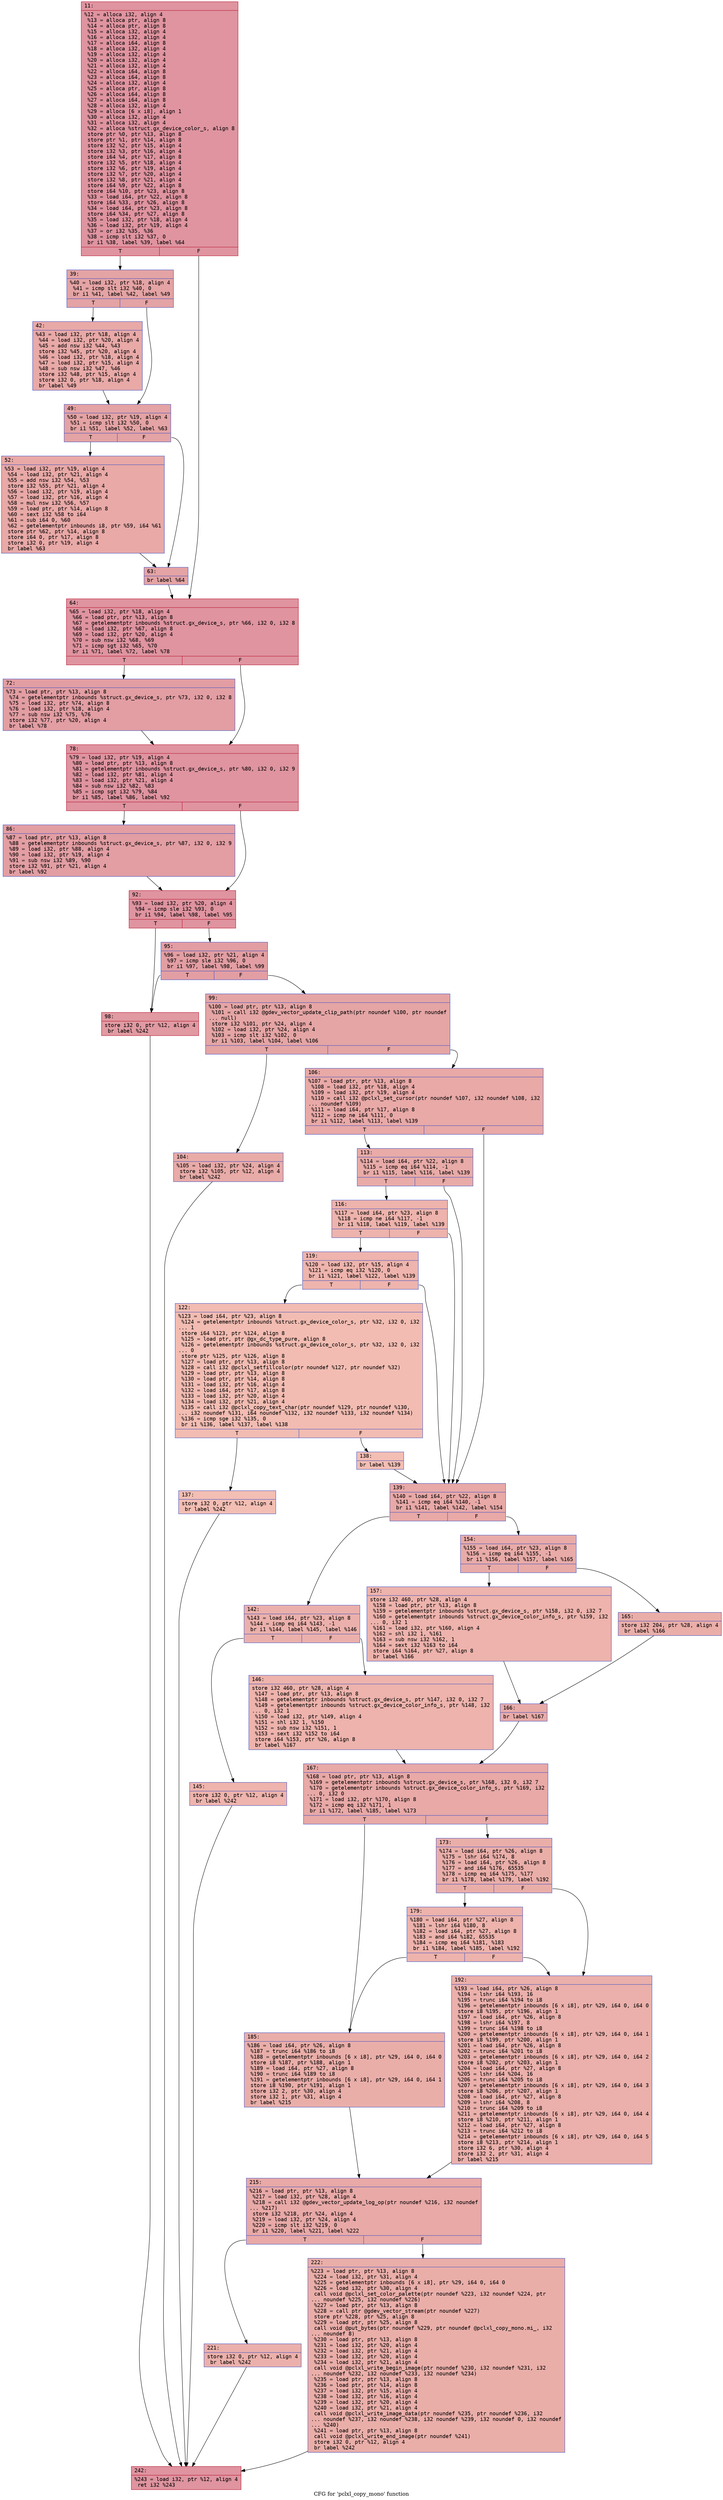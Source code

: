 digraph "CFG for 'pclxl_copy_mono' function" {
	label="CFG for 'pclxl_copy_mono' function";

	Node0x600003bbbc00 [shape=record,color="#b70d28ff", style=filled, fillcolor="#b70d2870" fontname="Courier",label="{11:\l|  %12 = alloca i32, align 4\l  %13 = alloca ptr, align 8\l  %14 = alloca ptr, align 8\l  %15 = alloca i32, align 4\l  %16 = alloca i32, align 4\l  %17 = alloca i64, align 8\l  %18 = alloca i32, align 4\l  %19 = alloca i32, align 4\l  %20 = alloca i32, align 4\l  %21 = alloca i32, align 4\l  %22 = alloca i64, align 8\l  %23 = alloca i64, align 8\l  %24 = alloca i32, align 4\l  %25 = alloca ptr, align 8\l  %26 = alloca i64, align 8\l  %27 = alloca i64, align 8\l  %28 = alloca i32, align 4\l  %29 = alloca [6 x i8], align 1\l  %30 = alloca i32, align 4\l  %31 = alloca i32, align 4\l  %32 = alloca %struct.gx_device_color_s, align 8\l  store ptr %0, ptr %13, align 8\l  store ptr %1, ptr %14, align 8\l  store i32 %2, ptr %15, align 4\l  store i32 %3, ptr %16, align 4\l  store i64 %4, ptr %17, align 8\l  store i32 %5, ptr %18, align 4\l  store i32 %6, ptr %19, align 4\l  store i32 %7, ptr %20, align 4\l  store i32 %8, ptr %21, align 4\l  store i64 %9, ptr %22, align 8\l  store i64 %10, ptr %23, align 8\l  %33 = load i64, ptr %22, align 8\l  store i64 %33, ptr %26, align 8\l  %34 = load i64, ptr %23, align 8\l  store i64 %34, ptr %27, align 8\l  %35 = load i32, ptr %18, align 4\l  %36 = load i32, ptr %19, align 4\l  %37 = or i32 %35, %36\l  %38 = icmp slt i32 %37, 0\l  br i1 %38, label %39, label %64\l|{<s0>T|<s1>F}}"];
	Node0x600003bbbc00:s0 -> Node0x600003bbbc50[tooltip="11 -> 39\nProbability 37.50%" ];
	Node0x600003bbbc00:s1 -> Node0x600003bbbde0[tooltip="11 -> 64\nProbability 62.50%" ];
	Node0x600003bbbc50 [shape=record,color="#3d50c3ff", style=filled, fillcolor="#c32e3170" fontname="Courier",label="{39:\l|  %40 = load i32, ptr %18, align 4\l  %41 = icmp slt i32 %40, 0\l  br i1 %41, label %42, label %49\l|{<s0>T|<s1>F}}"];
	Node0x600003bbbc50:s0 -> Node0x600003bbbca0[tooltip="39 -> 42\nProbability 37.50%" ];
	Node0x600003bbbc50:s1 -> Node0x600003bbbcf0[tooltip="39 -> 49\nProbability 62.50%" ];
	Node0x600003bbbca0 [shape=record,color="#3d50c3ff", style=filled, fillcolor="#ca3b3770" fontname="Courier",label="{42:\l|  %43 = load i32, ptr %18, align 4\l  %44 = load i32, ptr %20, align 4\l  %45 = add nsw i32 %44, %43\l  store i32 %45, ptr %20, align 4\l  %46 = load i32, ptr %18, align 4\l  %47 = load i32, ptr %15, align 4\l  %48 = sub nsw i32 %47, %46\l  store i32 %48, ptr %15, align 4\l  store i32 0, ptr %18, align 4\l  br label %49\l}"];
	Node0x600003bbbca0 -> Node0x600003bbbcf0[tooltip="42 -> 49\nProbability 100.00%" ];
	Node0x600003bbbcf0 [shape=record,color="#3d50c3ff", style=filled, fillcolor="#c32e3170" fontname="Courier",label="{49:\l|  %50 = load i32, ptr %19, align 4\l  %51 = icmp slt i32 %50, 0\l  br i1 %51, label %52, label %63\l|{<s0>T|<s1>F}}"];
	Node0x600003bbbcf0:s0 -> Node0x600003bbbd40[tooltip="49 -> 52\nProbability 37.50%" ];
	Node0x600003bbbcf0:s1 -> Node0x600003bbbd90[tooltip="49 -> 63\nProbability 62.50%" ];
	Node0x600003bbbd40 [shape=record,color="#3d50c3ff", style=filled, fillcolor="#ca3b3770" fontname="Courier",label="{52:\l|  %53 = load i32, ptr %19, align 4\l  %54 = load i32, ptr %21, align 4\l  %55 = add nsw i32 %54, %53\l  store i32 %55, ptr %21, align 4\l  %56 = load i32, ptr %19, align 4\l  %57 = load i32, ptr %16, align 4\l  %58 = mul nsw i32 %56, %57\l  %59 = load ptr, ptr %14, align 8\l  %60 = sext i32 %58 to i64\l  %61 = sub i64 0, %60\l  %62 = getelementptr inbounds i8, ptr %59, i64 %61\l  store ptr %62, ptr %14, align 8\l  store i64 0, ptr %17, align 8\l  store i32 0, ptr %19, align 4\l  br label %63\l}"];
	Node0x600003bbbd40 -> Node0x600003bbbd90[tooltip="52 -> 63\nProbability 100.00%" ];
	Node0x600003bbbd90 [shape=record,color="#3d50c3ff", style=filled, fillcolor="#c32e3170" fontname="Courier",label="{63:\l|  br label %64\l}"];
	Node0x600003bbbd90 -> Node0x600003bbbde0[tooltip="63 -> 64\nProbability 100.00%" ];
	Node0x600003bbbde0 [shape=record,color="#b70d28ff", style=filled, fillcolor="#b70d2870" fontname="Courier",label="{64:\l|  %65 = load i32, ptr %18, align 4\l  %66 = load ptr, ptr %13, align 8\l  %67 = getelementptr inbounds %struct.gx_device_s, ptr %66, i32 0, i32 8\l  %68 = load i32, ptr %67, align 8\l  %69 = load i32, ptr %20, align 4\l  %70 = sub nsw i32 %68, %69\l  %71 = icmp sgt i32 %65, %70\l  br i1 %71, label %72, label %78\l|{<s0>T|<s1>F}}"];
	Node0x600003bbbde0:s0 -> Node0x600003bbbe30[tooltip="64 -> 72\nProbability 50.00%" ];
	Node0x600003bbbde0:s1 -> Node0x600003bbbe80[tooltip="64 -> 78\nProbability 50.00%" ];
	Node0x600003bbbe30 [shape=record,color="#3d50c3ff", style=filled, fillcolor="#be242e70" fontname="Courier",label="{72:\l|  %73 = load ptr, ptr %13, align 8\l  %74 = getelementptr inbounds %struct.gx_device_s, ptr %73, i32 0, i32 8\l  %75 = load i32, ptr %74, align 8\l  %76 = load i32, ptr %18, align 4\l  %77 = sub nsw i32 %75, %76\l  store i32 %77, ptr %20, align 4\l  br label %78\l}"];
	Node0x600003bbbe30 -> Node0x600003bbbe80[tooltip="72 -> 78\nProbability 100.00%" ];
	Node0x600003bbbe80 [shape=record,color="#b70d28ff", style=filled, fillcolor="#b70d2870" fontname="Courier",label="{78:\l|  %79 = load i32, ptr %19, align 4\l  %80 = load ptr, ptr %13, align 8\l  %81 = getelementptr inbounds %struct.gx_device_s, ptr %80, i32 0, i32 9\l  %82 = load i32, ptr %81, align 4\l  %83 = load i32, ptr %21, align 4\l  %84 = sub nsw i32 %82, %83\l  %85 = icmp sgt i32 %79, %84\l  br i1 %85, label %86, label %92\l|{<s0>T|<s1>F}}"];
	Node0x600003bbbe80:s0 -> Node0x600003bbbed0[tooltip="78 -> 86\nProbability 50.00%" ];
	Node0x600003bbbe80:s1 -> Node0x600003bbbf20[tooltip="78 -> 92\nProbability 50.00%" ];
	Node0x600003bbbed0 [shape=record,color="#3d50c3ff", style=filled, fillcolor="#be242e70" fontname="Courier",label="{86:\l|  %87 = load ptr, ptr %13, align 8\l  %88 = getelementptr inbounds %struct.gx_device_s, ptr %87, i32 0, i32 9\l  %89 = load i32, ptr %88, align 4\l  %90 = load i32, ptr %19, align 4\l  %91 = sub nsw i32 %89, %90\l  store i32 %91, ptr %21, align 4\l  br label %92\l}"];
	Node0x600003bbbed0 -> Node0x600003bbbf20[tooltip="86 -> 92\nProbability 100.00%" ];
	Node0x600003bbbf20 [shape=record,color="#b70d28ff", style=filled, fillcolor="#b70d2870" fontname="Courier",label="{92:\l|  %93 = load i32, ptr %20, align 4\l  %94 = icmp sle i32 %93, 0\l  br i1 %94, label %98, label %95\l|{<s0>T|<s1>F}}"];
	Node0x600003bbbf20:s0 -> Node0x600003ba4000[tooltip="92 -> 98\nProbability 50.00%" ];
	Node0x600003bbbf20:s1 -> Node0x600003bbbf70[tooltip="92 -> 95\nProbability 50.00%" ];
	Node0x600003bbbf70 [shape=record,color="#3d50c3ff", style=filled, fillcolor="#be242e70" fontname="Courier",label="{95:\l|  %96 = load i32, ptr %21, align 4\l  %97 = icmp sle i32 %96, 0\l  br i1 %97, label %98, label %99\l|{<s0>T|<s1>F}}"];
	Node0x600003bbbf70:s0 -> Node0x600003ba4000[tooltip="95 -> 98\nProbability 50.00%" ];
	Node0x600003bbbf70:s1 -> Node0x600003ba4050[tooltip="95 -> 99\nProbability 50.00%" ];
	Node0x600003ba4000 [shape=record,color="#b70d28ff", style=filled, fillcolor="#bb1b2c70" fontname="Courier",label="{98:\l|  store i32 0, ptr %12, align 4\l  br label %242\l}"];
	Node0x600003ba4000 -> Node0x600003ba4820[tooltip="98 -> 242\nProbability 100.00%" ];
	Node0x600003ba4050 [shape=record,color="#3d50c3ff", style=filled, fillcolor="#c5333470" fontname="Courier",label="{99:\l|  %100 = load ptr, ptr %13, align 8\l  %101 = call i32 @gdev_vector_update_clip_path(ptr noundef %100, ptr noundef\l... null)\l  store i32 %101, ptr %24, align 4\l  %102 = load i32, ptr %24, align 4\l  %103 = icmp slt i32 %102, 0\l  br i1 %103, label %104, label %106\l|{<s0>T|<s1>F}}"];
	Node0x600003ba4050:s0 -> Node0x600003ba40a0[tooltip="99 -> 104\nProbability 37.50%" ];
	Node0x600003ba4050:s1 -> Node0x600003ba40f0[tooltip="99 -> 106\nProbability 62.50%" ];
	Node0x600003ba40a0 [shape=record,color="#3d50c3ff", style=filled, fillcolor="#cc403a70" fontname="Courier",label="{104:\l|  %105 = load i32, ptr %24, align 4\l  store i32 %105, ptr %12, align 4\l  br label %242\l}"];
	Node0x600003ba40a0 -> Node0x600003ba4820[tooltip="104 -> 242\nProbability 100.00%" ];
	Node0x600003ba40f0 [shape=record,color="#3d50c3ff", style=filled, fillcolor="#ca3b3770" fontname="Courier",label="{106:\l|  %107 = load ptr, ptr %13, align 8\l  %108 = load i32, ptr %18, align 4\l  %109 = load i32, ptr %19, align 4\l  %110 = call i32 @pclxl_set_cursor(ptr noundef %107, i32 noundef %108, i32\l... noundef %109)\l  %111 = load i64, ptr %17, align 8\l  %112 = icmp ne i64 %111, 0\l  br i1 %112, label %113, label %139\l|{<s0>T|<s1>F}}"];
	Node0x600003ba40f0:s0 -> Node0x600003ba4140[tooltip="106 -> 113\nProbability 62.50%" ];
	Node0x600003ba40f0:s1 -> Node0x600003ba4320[tooltip="106 -> 139\nProbability 37.50%" ];
	Node0x600003ba4140 [shape=record,color="#3d50c3ff", style=filled, fillcolor="#cc403a70" fontname="Courier",label="{113:\l|  %114 = load i64, ptr %22, align 8\l  %115 = icmp eq i64 %114, -1\l  br i1 %115, label %116, label %139\l|{<s0>T|<s1>F}}"];
	Node0x600003ba4140:s0 -> Node0x600003ba4190[tooltip="113 -> 116\nProbability 37.50%" ];
	Node0x600003ba4140:s1 -> Node0x600003ba4320[tooltip="113 -> 139\nProbability 62.50%" ];
	Node0x600003ba4190 [shape=record,color="#3d50c3ff", style=filled, fillcolor="#d6524470" fontname="Courier",label="{116:\l|  %117 = load i64, ptr %23, align 8\l  %118 = icmp ne i64 %117, -1\l  br i1 %118, label %119, label %139\l|{<s0>T|<s1>F}}"];
	Node0x600003ba4190:s0 -> Node0x600003ba41e0[tooltip="116 -> 119\nProbability 62.50%" ];
	Node0x600003ba4190:s1 -> Node0x600003ba4320[tooltip="116 -> 139\nProbability 37.50%" ];
	Node0x600003ba41e0 [shape=record,color="#3d50c3ff", style=filled, fillcolor="#d8564670" fontname="Courier",label="{119:\l|  %120 = load i32, ptr %15, align 4\l  %121 = icmp eq i32 %120, 0\l  br i1 %121, label %122, label %139\l|{<s0>T|<s1>F}}"];
	Node0x600003ba41e0:s0 -> Node0x600003ba4230[tooltip="119 -> 122\nProbability 37.50%" ];
	Node0x600003ba41e0:s1 -> Node0x600003ba4320[tooltip="119 -> 139\nProbability 62.50%" ];
	Node0x600003ba4230 [shape=record,color="#3d50c3ff", style=filled, fillcolor="#e1675170" fontname="Courier",label="{122:\l|  %123 = load i64, ptr %23, align 8\l  %124 = getelementptr inbounds %struct.gx_device_color_s, ptr %32, i32 0, i32\l... 1\l  store i64 %123, ptr %124, align 8\l  %125 = load ptr, ptr @gx_dc_type_pure, align 8\l  %126 = getelementptr inbounds %struct.gx_device_color_s, ptr %32, i32 0, i32\l... 0\l  store ptr %125, ptr %126, align 8\l  %127 = load ptr, ptr %13, align 8\l  %128 = call i32 @pclxl_setfillcolor(ptr noundef %127, ptr noundef %32)\l  %129 = load ptr, ptr %13, align 8\l  %130 = load ptr, ptr %14, align 8\l  %131 = load i32, ptr %16, align 4\l  %132 = load i64, ptr %17, align 8\l  %133 = load i32, ptr %20, align 4\l  %134 = load i32, ptr %21, align 4\l  %135 = call i32 @pclxl_copy_text_char(ptr noundef %129, ptr noundef %130,\l... i32 noundef %131, i64 noundef %132, i32 noundef %133, i32 noundef %134)\l  %136 = icmp sge i32 %135, 0\l  br i1 %136, label %137, label %138\l|{<s0>T|<s1>F}}"];
	Node0x600003ba4230:s0 -> Node0x600003ba4280[tooltip="122 -> 137\nProbability 50.00%" ];
	Node0x600003ba4230:s1 -> Node0x600003ba42d0[tooltip="122 -> 138\nProbability 50.00%" ];
	Node0x600003ba4280 [shape=record,color="#3d50c3ff", style=filled, fillcolor="#e36c5570" fontname="Courier",label="{137:\l|  store i32 0, ptr %12, align 4\l  br label %242\l}"];
	Node0x600003ba4280 -> Node0x600003ba4820[tooltip="137 -> 242\nProbability 100.00%" ];
	Node0x600003ba42d0 [shape=record,color="#3d50c3ff", style=filled, fillcolor="#e36c5570" fontname="Courier",label="{138:\l|  br label %139\l}"];
	Node0x600003ba42d0 -> Node0x600003ba4320[tooltip="138 -> 139\nProbability 100.00%" ];
	Node0x600003ba4320 [shape=record,color="#3d50c3ff", style=filled, fillcolor="#ca3b3770" fontname="Courier",label="{139:\l|  %140 = load i64, ptr %22, align 8\l  %141 = icmp eq i64 %140, -1\l  br i1 %141, label %142, label %154\l|{<s0>T|<s1>F}}"];
	Node0x600003ba4320:s0 -> Node0x600003ba4370[tooltip="139 -> 142\nProbability 37.50%" ];
	Node0x600003ba4320:s1 -> Node0x600003ba4460[tooltip="139 -> 154\nProbability 62.50%" ];
	Node0x600003ba4370 [shape=record,color="#3d50c3ff", style=filled, fillcolor="#d24b4070" fontname="Courier",label="{142:\l|  %143 = load i64, ptr %23, align 8\l  %144 = icmp eq i64 %143, -1\l  br i1 %144, label %145, label %146\l|{<s0>T|<s1>F}}"];
	Node0x600003ba4370:s0 -> Node0x600003ba43c0[tooltip="142 -> 145\nProbability 37.50%" ];
	Node0x600003ba4370:s1 -> Node0x600003ba4410[tooltip="142 -> 146\nProbability 62.50%" ];
	Node0x600003ba43c0 [shape=record,color="#3d50c3ff", style=filled, fillcolor="#d8564670" fontname="Courier",label="{145:\l|  store i32 0, ptr %12, align 4\l  br label %242\l}"];
	Node0x600003ba43c0 -> Node0x600003ba4820[tooltip="145 -> 242\nProbability 100.00%" ];
	Node0x600003ba4410 [shape=record,color="#3d50c3ff", style=filled, fillcolor="#d6524470" fontname="Courier",label="{146:\l|  store i32 460, ptr %28, align 4\l  %147 = load ptr, ptr %13, align 8\l  %148 = getelementptr inbounds %struct.gx_device_s, ptr %147, i32 0, i32 7\l  %149 = getelementptr inbounds %struct.gx_device_color_info_s, ptr %148, i32\l... 0, i32 1\l  %150 = load i32, ptr %149, align 4\l  %151 = shl i32 1, %150\l  %152 = sub nsw i32 %151, 1\l  %153 = sext i32 %152 to i64\l  store i64 %153, ptr %26, align 8\l  br label %167\l}"];
	Node0x600003ba4410 -> Node0x600003ba45a0[tooltip="146 -> 167\nProbability 100.00%" ];
	Node0x600003ba4460 [shape=record,color="#3d50c3ff", style=filled, fillcolor="#cc403a70" fontname="Courier",label="{154:\l|  %155 = load i64, ptr %23, align 8\l  %156 = icmp eq i64 %155, -1\l  br i1 %156, label %157, label %165\l|{<s0>T|<s1>F}}"];
	Node0x600003ba4460:s0 -> Node0x600003ba44b0[tooltip="154 -> 157\nProbability 37.50%" ];
	Node0x600003ba4460:s1 -> Node0x600003ba4500[tooltip="154 -> 165\nProbability 62.50%" ];
	Node0x600003ba44b0 [shape=record,color="#3d50c3ff", style=filled, fillcolor="#d6524470" fontname="Courier",label="{157:\l|  store i32 460, ptr %28, align 4\l  %158 = load ptr, ptr %13, align 8\l  %159 = getelementptr inbounds %struct.gx_device_s, ptr %158, i32 0, i32 7\l  %160 = getelementptr inbounds %struct.gx_device_color_info_s, ptr %159, i32\l... 0, i32 1\l  %161 = load i32, ptr %160, align 4\l  %162 = shl i32 1, %161\l  %163 = sub nsw i32 %162, 1\l  %164 = sext i32 %163 to i64\l  store i64 %164, ptr %27, align 8\l  br label %166\l}"];
	Node0x600003ba44b0 -> Node0x600003ba4550[tooltip="157 -> 166\nProbability 100.00%" ];
	Node0x600003ba4500 [shape=record,color="#3d50c3ff", style=filled, fillcolor="#d0473d70" fontname="Courier",label="{165:\l|  store i32 204, ptr %28, align 4\l  br label %166\l}"];
	Node0x600003ba4500 -> Node0x600003ba4550[tooltip="165 -> 166\nProbability 100.00%" ];
	Node0x600003ba4550 [shape=record,color="#3d50c3ff", style=filled, fillcolor="#cc403a70" fontname="Courier",label="{166:\l|  br label %167\l}"];
	Node0x600003ba4550 -> Node0x600003ba45a0[tooltip="166 -> 167\nProbability 100.00%" ];
	Node0x600003ba45a0 [shape=record,color="#3d50c3ff", style=filled, fillcolor="#ca3b3770" fontname="Courier",label="{167:\l|  %168 = load ptr, ptr %13, align 8\l  %169 = getelementptr inbounds %struct.gx_device_s, ptr %168, i32 0, i32 7\l  %170 = getelementptr inbounds %struct.gx_device_color_info_s, ptr %169, i32\l... 0, i32 0\l  %171 = load i32, ptr %170, align 8\l  %172 = icmp eq i32 %171, 1\l  br i1 %172, label %185, label %173\l|{<s0>T|<s1>F}}"];
	Node0x600003ba45a0:s0 -> Node0x600003ba4690[tooltip="167 -> 185\nProbability 50.00%" ];
	Node0x600003ba45a0:s1 -> Node0x600003ba45f0[tooltip="167 -> 173\nProbability 50.00%" ];
	Node0x600003ba45f0 [shape=record,color="#3d50c3ff", style=filled, fillcolor="#d0473d70" fontname="Courier",label="{173:\l|  %174 = load i64, ptr %26, align 8\l  %175 = lshr i64 %174, 8\l  %176 = load i64, ptr %26, align 8\l  %177 = and i64 %176, 65535\l  %178 = icmp eq i64 %175, %177\l  br i1 %178, label %179, label %192\l|{<s0>T|<s1>F}}"];
	Node0x600003ba45f0:s0 -> Node0x600003ba4640[tooltip="173 -> 179\nProbability 50.00%" ];
	Node0x600003ba45f0:s1 -> Node0x600003ba46e0[tooltip="173 -> 192\nProbability 50.00%" ];
	Node0x600003ba4640 [shape=record,color="#3d50c3ff", style=filled, fillcolor="#d6524470" fontname="Courier",label="{179:\l|  %180 = load i64, ptr %27, align 8\l  %181 = lshr i64 %180, 8\l  %182 = load i64, ptr %27, align 8\l  %183 = and i64 %182, 65535\l  %184 = icmp eq i64 %181, %183\l  br i1 %184, label %185, label %192\l|{<s0>T|<s1>F}}"];
	Node0x600003ba4640:s0 -> Node0x600003ba4690[tooltip="179 -> 185\nProbability 50.00%" ];
	Node0x600003ba4640:s1 -> Node0x600003ba46e0[tooltip="179 -> 192\nProbability 50.00%" ];
	Node0x600003ba4690 [shape=record,color="#3d50c3ff", style=filled, fillcolor="#d0473d70" fontname="Courier",label="{185:\l|  %186 = load i64, ptr %26, align 8\l  %187 = trunc i64 %186 to i8\l  %188 = getelementptr inbounds [6 x i8], ptr %29, i64 0, i64 0\l  store i8 %187, ptr %188, align 1\l  %189 = load i64, ptr %27, align 8\l  %190 = trunc i64 %189 to i8\l  %191 = getelementptr inbounds [6 x i8], ptr %29, i64 0, i64 1\l  store i8 %190, ptr %191, align 1\l  store i32 2, ptr %30, align 4\l  store i32 1, ptr %31, align 4\l  br label %215\l}"];
	Node0x600003ba4690 -> Node0x600003ba4730[tooltip="185 -> 215\nProbability 100.00%" ];
	Node0x600003ba46e0 [shape=record,color="#3d50c3ff", style=filled, fillcolor="#d24b4070" fontname="Courier",label="{192:\l|  %193 = load i64, ptr %26, align 8\l  %194 = lshr i64 %193, 16\l  %195 = trunc i64 %194 to i8\l  %196 = getelementptr inbounds [6 x i8], ptr %29, i64 0, i64 0\l  store i8 %195, ptr %196, align 1\l  %197 = load i64, ptr %26, align 8\l  %198 = lshr i64 %197, 8\l  %199 = trunc i64 %198 to i8\l  %200 = getelementptr inbounds [6 x i8], ptr %29, i64 0, i64 1\l  store i8 %199, ptr %200, align 1\l  %201 = load i64, ptr %26, align 8\l  %202 = trunc i64 %201 to i8\l  %203 = getelementptr inbounds [6 x i8], ptr %29, i64 0, i64 2\l  store i8 %202, ptr %203, align 1\l  %204 = load i64, ptr %27, align 8\l  %205 = lshr i64 %204, 16\l  %206 = trunc i64 %205 to i8\l  %207 = getelementptr inbounds [6 x i8], ptr %29, i64 0, i64 3\l  store i8 %206, ptr %207, align 1\l  %208 = load i64, ptr %27, align 8\l  %209 = lshr i64 %208, 8\l  %210 = trunc i64 %209 to i8\l  %211 = getelementptr inbounds [6 x i8], ptr %29, i64 0, i64 4\l  store i8 %210, ptr %211, align 1\l  %212 = load i64, ptr %27, align 8\l  %213 = trunc i64 %212 to i8\l  %214 = getelementptr inbounds [6 x i8], ptr %29, i64 0, i64 5\l  store i8 %213, ptr %214, align 1\l  store i32 6, ptr %30, align 4\l  store i32 2, ptr %31, align 4\l  br label %215\l}"];
	Node0x600003ba46e0 -> Node0x600003ba4730[tooltip="192 -> 215\nProbability 100.00%" ];
	Node0x600003ba4730 [shape=record,color="#3d50c3ff", style=filled, fillcolor="#ca3b3770" fontname="Courier",label="{215:\l|  %216 = load ptr, ptr %13, align 8\l  %217 = load i32, ptr %28, align 4\l  %218 = call i32 @gdev_vector_update_log_op(ptr noundef %216, i32 noundef\l... %217)\l  store i32 %218, ptr %24, align 4\l  %219 = load i32, ptr %24, align 4\l  %220 = icmp slt i32 %219, 0\l  br i1 %220, label %221, label %222\l|{<s0>T|<s1>F}}"];
	Node0x600003ba4730:s0 -> Node0x600003ba4780[tooltip="215 -> 221\nProbability 37.50%" ];
	Node0x600003ba4730:s1 -> Node0x600003ba47d0[tooltip="215 -> 222\nProbability 62.50%" ];
	Node0x600003ba4780 [shape=record,color="#3d50c3ff", style=filled, fillcolor="#d24b4070" fontname="Courier",label="{221:\l|  store i32 0, ptr %12, align 4\l  br label %242\l}"];
	Node0x600003ba4780 -> Node0x600003ba4820[tooltip="221 -> 242\nProbability 100.00%" ];
	Node0x600003ba47d0 [shape=record,color="#3d50c3ff", style=filled, fillcolor="#d0473d70" fontname="Courier",label="{222:\l|  %223 = load ptr, ptr %13, align 8\l  %224 = load i32, ptr %31, align 4\l  %225 = getelementptr inbounds [6 x i8], ptr %29, i64 0, i64 0\l  %226 = load i32, ptr %30, align 4\l  call void @pclxl_set_color_palette(ptr noundef %223, i32 noundef %224, ptr\l... noundef %225, i32 noundef %226)\l  %227 = load ptr, ptr %13, align 8\l  %228 = call ptr @gdev_vector_stream(ptr noundef %227)\l  store ptr %228, ptr %25, align 8\l  %229 = load ptr, ptr %25, align 8\l  call void @put_bytes(ptr noundef %229, ptr noundef @pclxl_copy_mono.mi_, i32\l... noundef 8)\l  %230 = load ptr, ptr %13, align 8\l  %231 = load i32, ptr %20, align 4\l  %232 = load i32, ptr %21, align 4\l  %233 = load i32, ptr %20, align 4\l  %234 = load i32, ptr %21, align 4\l  call void @pclxl_write_begin_image(ptr noundef %230, i32 noundef %231, i32\l... noundef %232, i32 noundef %233, i32 noundef %234)\l  %235 = load ptr, ptr %13, align 8\l  %236 = load ptr, ptr %14, align 8\l  %237 = load i32, ptr %15, align 4\l  %238 = load i32, ptr %16, align 4\l  %239 = load i32, ptr %20, align 4\l  %240 = load i32, ptr %21, align 4\l  call void @pclxl_write_image_data(ptr noundef %235, ptr noundef %236, i32\l... noundef %237, i32 noundef %238, i32 noundef %239, i32 noundef 0, i32 noundef\l... %240)\l  %241 = load ptr, ptr %13, align 8\l  call void @pclxl_write_end_image(ptr noundef %241)\l  store i32 0, ptr %12, align 4\l  br label %242\l}"];
	Node0x600003ba47d0 -> Node0x600003ba4820[tooltip="222 -> 242\nProbability 100.00%" ];
	Node0x600003ba4820 [shape=record,color="#b70d28ff", style=filled, fillcolor="#b70d2870" fontname="Courier",label="{242:\l|  %243 = load i32, ptr %12, align 4\l  ret i32 %243\l}"];
}

